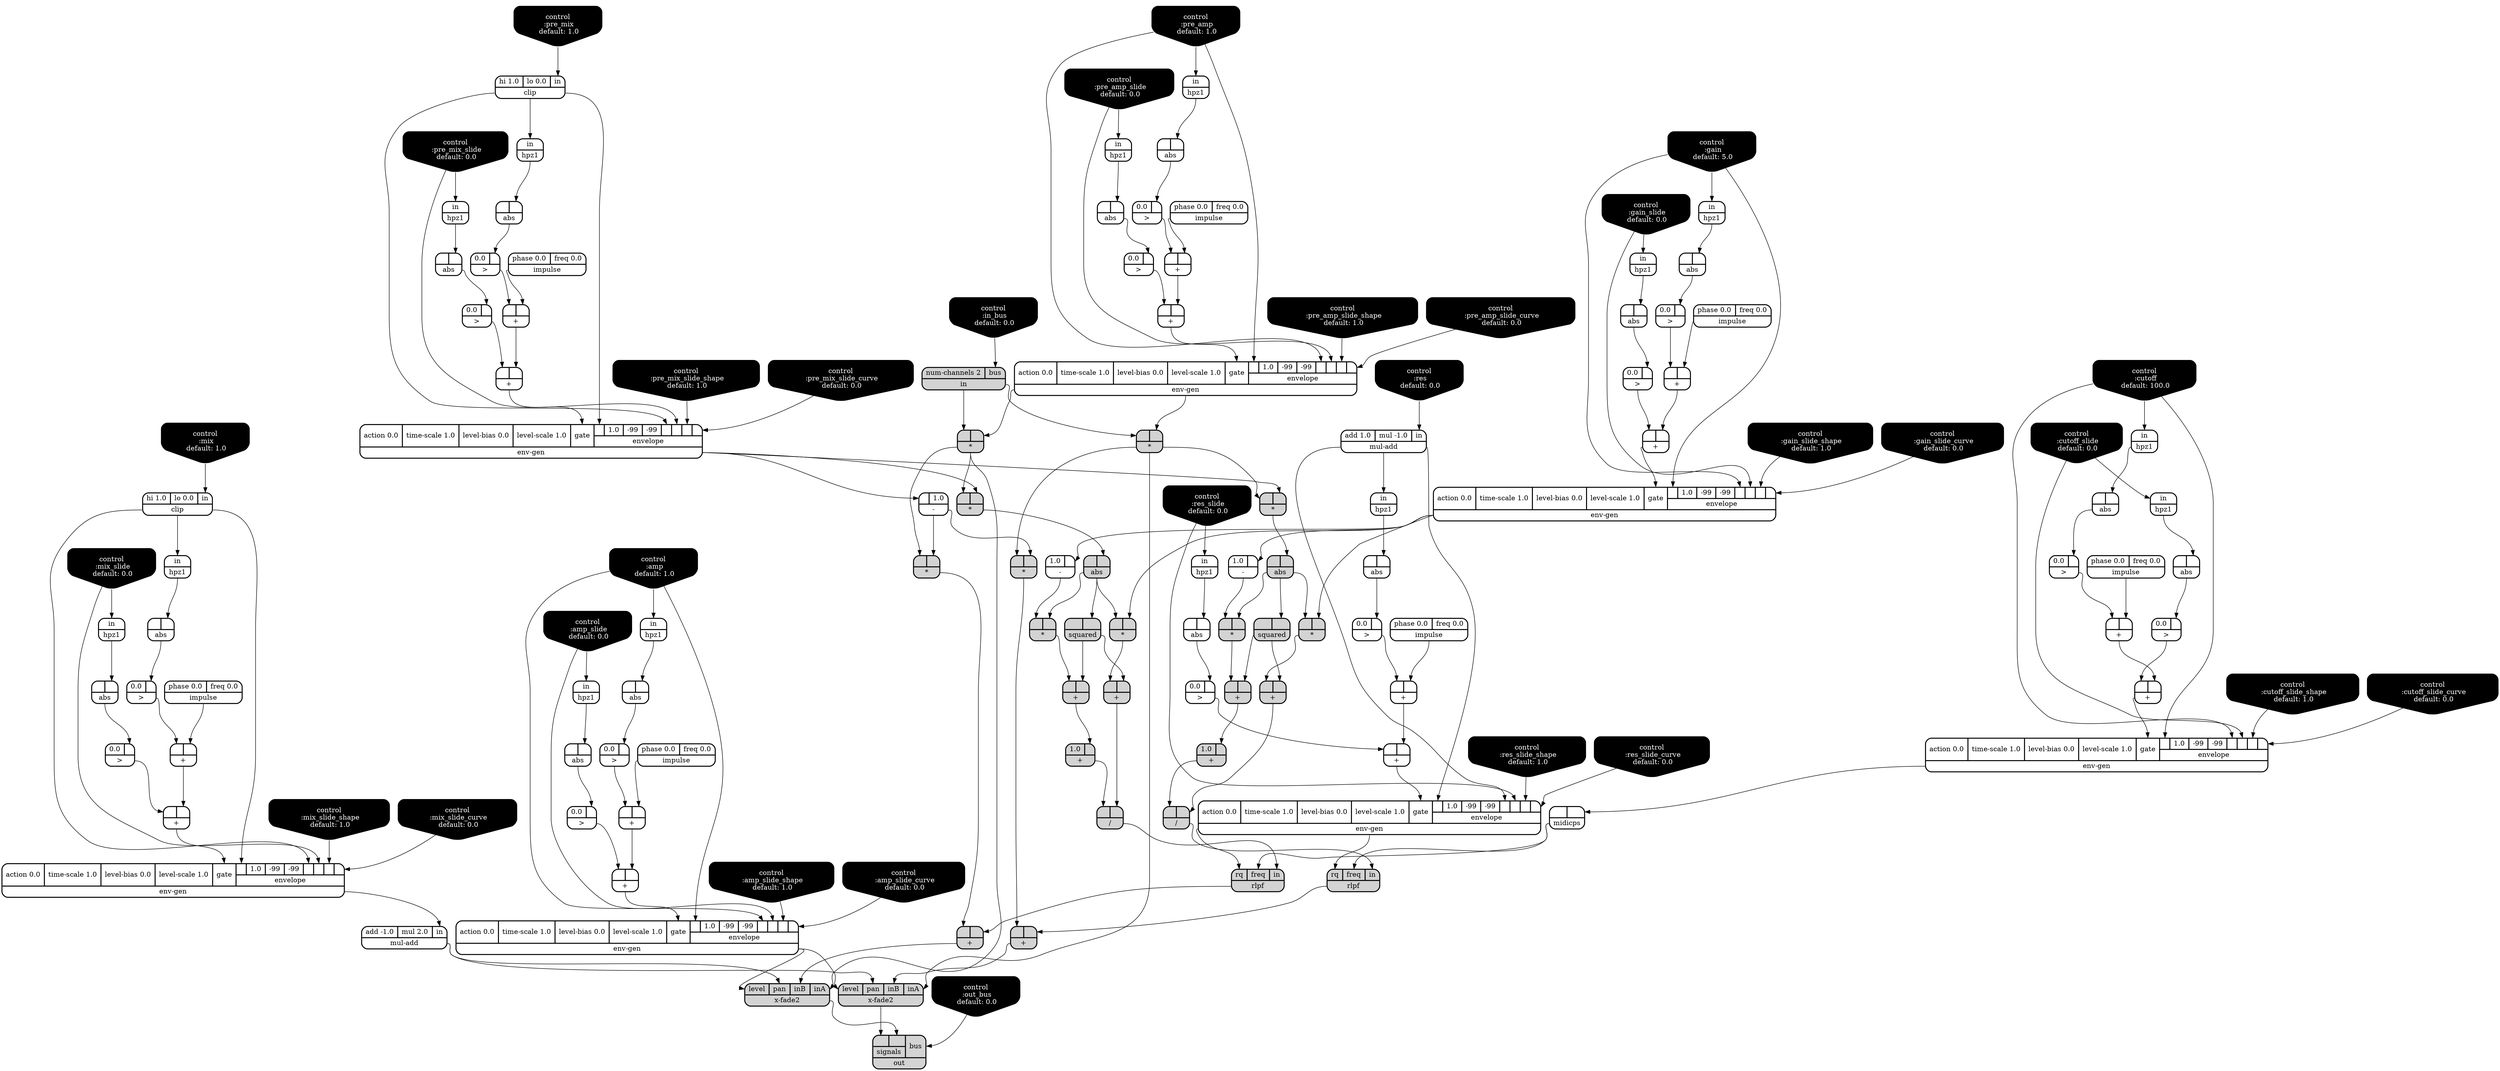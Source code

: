 digraph synthdef {
41 [label = "{{ <b> |<a> } |<__UG_NAME__>* }" style="filled, bold, rounded"  shape=record rankdir=LR];
56 [label = "{{ <b> |<a> } |<__UG_NAME__>* }" style="filled, bold, rounded"  shape=record rankdir=LR];
57 [label = "{{ <b> |<a> } |<__UG_NAME__>* }" style="filled, bold, rounded"  shape=record rankdir=LR];
67 [label = "{{ <b> |<a> } |<__UG_NAME__>* }" style="filled, bold, rounded"  shape=record rankdir=LR];
70 [label = "{{ <b> |<a> } |<__UG_NAME__>* }" style="filled, bold, rounded"  shape=record rankdir=LR];
98 [label = "{{ <b> |<a> } |<__UG_NAME__>* }" style="filled, bold, rounded"  shape=record rankdir=LR];
100 [label = "{{ <b> |<a> } |<__UG_NAME__>* }" style="filled, bold, rounded"  shape=record rankdir=LR];
104 [label = "{{ <b> |<a> } |<__UG_NAME__>* }" style="filled, bold, rounded"  shape=record rankdir=LR];
124 [label = "{{ <b> |<a> } |<__UG_NAME__>* }" style="filled, bold, rounded"  shape=record rankdir=LR];
128 [label = "{{ <b> |<a> } |<__UG_NAME__>* }" style="filled, bold, rounded"  shape=record rankdir=LR];
34 [label = "{{ <b> |<a> } |<__UG_NAME__>+ }" style="bold, rounded" shape=record rankdir=LR];
38 [label = "{{ <b> |<a> } |<__UG_NAME__>+ }" style="bold, rounded" shape=record rankdir=LR];
51 [label = "{{ <b> |<a> } |<__UG_NAME__>+ }" style="bold, rounded" shape=record rankdir=LR];
54 [label = "{{ <b> |<a> } |<__UG_NAME__>+ }" style="bold, rounded" shape=record rankdir=LR];
64 [label = "{{ <b> |<a> } |<__UG_NAME__>+ }" style="bold, rounded" shape=record rankdir=LR];
65 [label = "{{ <b> |<a> } |<__UG_NAME__>+ }" style="bold, rounded" shape=record rankdir=LR];
68 [label = "{{ <b> |<a> } |<__UG_NAME__>+ }" style="filled, bold, rounded"  shape=record rankdir=LR];
71 [label = "{{ <b> |<a> } |<__UG_NAME__>+ }" style="filled, bold, rounded"  shape=record rankdir=LR];
72 [label = "{{ <b> 1.0|<a> } |<__UG_NAME__>+ }" style="filled, bold, rounded"  shape=record rankdir=LR];
78 [label = "{{ <b> |<a> } |<__UG_NAME__>+ }" style="bold, rounded" shape=record rankdir=LR];
82 [label = "{{ <b> |<a> } |<__UG_NAME__>+ }" style="bold, rounded" shape=record rankdir=LR];
90 [label = "{{ <b> |<a> } |<__UG_NAME__>+ }" style="bold, rounded" shape=record rankdir=LR];
94 [label = "{{ <b> |<a> } |<__UG_NAME__>+ }" style="bold, rounded" shape=record rankdir=LR];
99 [label = "{{ <b> |<a> } |<__UG_NAME__>+ }" style="filled, bold, rounded"  shape=record rankdir=LR];
105 [label = "{{ <b> |<a> } |<__UG_NAME__>+ }" style="filled, bold, rounded"  shape=record rankdir=LR];
106 [label = "{{ <b> 1.0|<a> } |<__UG_NAME__>+ }" style="filled, bold, rounded"  shape=record rankdir=LR];
111 [label = "{{ <b> |<a> } |<__UG_NAME__>+ }" style="bold, rounded" shape=record rankdir=LR];
118 [label = "{{ <b> |<a> } |<__UG_NAME__>+ }" style="bold, rounded" shape=record rankdir=LR];
122 [label = "{{ <b> |<a> } |<__UG_NAME__>+ }" style="bold, rounded" shape=record rankdir=LR];
125 [label = "{{ <b> |<a> } |<__UG_NAME__>+ }" style="filled, bold, rounded"  shape=record rankdir=LR];
129 [label = "{{ <b> |<a> } |<__UG_NAME__>+ }" style="filled, bold, rounded"  shape=record rankdir=LR];
132 [label = "{{ <b> |<a> } |<__UG_NAME__>+ }" style="bold, rounded" shape=record rankdir=LR];
69 [label = "{{ <b> 1.0|<a> } |<__UG_NAME__>- }" style="bold, rounded" shape=record rankdir=LR];
97 [label = "{{ <b> |<a> 1.0} |<__UG_NAME__>- }" style="bold, rounded" shape=record rankdir=LR];
103 [label = "{{ <b> 1.0|<a> } |<__UG_NAME__>- }" style="bold, rounded" shape=record rankdir=LR];
73 [label = "{{ <b> |<a> } |<__UG_NAME__>/ }" style="filled, bold, rounded"  shape=record rankdir=LR];
126 [label = "{{ <b> |<a> } |<__UG_NAME__>/ }" style="filled, bold, rounded"  shape=record rankdir=LR];
33 [label = "{{ <b> 0.0|<a> } |<__UG_NAME__>\> }" style="bold, rounded" shape=record rankdir=LR];
37 [label = "{{ <b> 0.0|<a> } |<__UG_NAME__>\> }" style="bold, rounded" shape=record rankdir=LR];
45 [label = "{{ <b> 0.0|<a> } |<__UG_NAME__>\> }" style="bold, rounded" shape=record rankdir=LR];
50 [label = "{{ <b> 0.0|<a> } |<__UG_NAME__>\> }" style="bold, rounded" shape=record rankdir=LR];
53 [label = "{{ <b> 0.0|<a> } |<__UG_NAME__>\> }" style="bold, rounded" shape=record rankdir=LR];
63 [label = "{{ <b> 0.0|<a> } |<__UG_NAME__>\> }" style="bold, rounded" shape=record rankdir=LR];
77 [label = "{{ <b> 0.0|<a> } |<__UG_NAME__>\> }" style="bold, rounded" shape=record rankdir=LR];
81 [label = "{{ <b> 0.0|<a> } |<__UG_NAME__>\> }" style="bold, rounded" shape=record rankdir=LR];
89 [label = "{{ <b> 0.0|<a> } |<__UG_NAME__>\> }" style="bold, rounded" shape=record rankdir=LR];
93 [label = "{{ <b> 0.0|<a> } |<__UG_NAME__>\> }" style="bold, rounded" shape=record rankdir=LR];
110 [label = "{{ <b> 0.0|<a> } |<__UG_NAME__>\> }" style="bold, rounded" shape=record rankdir=LR];
117 [label = "{{ <b> 0.0|<a> } |<__UG_NAME__>\> }" style="bold, rounded" shape=record rankdir=LR];
121 [label = "{{ <b> 0.0|<a> } |<__UG_NAME__>\> }" style="bold, rounded" shape=record rankdir=LR];
131 [label = "{{ <b> 0.0|<a> } |<__UG_NAME__>\> }" style="bold, rounded" shape=record rankdir=LR];
32 [label = "{{ <b> |<a> } |<__UG_NAME__>abs }" style="bold, rounded" shape=record rankdir=LR];
36 [label = "{{ <b> |<a> } |<__UG_NAME__>abs }" style="bold, rounded" shape=record rankdir=LR];
44 [label = "{{ <b> |<a> } |<__UG_NAME__>abs }" style="bold, rounded" shape=record rankdir=LR];
49 [label = "{{ <b> |<a> } |<__UG_NAME__>abs }" style="bold, rounded" shape=record rankdir=LR];
52 [label = "{{ <b> |<a> } |<__UG_NAME__>abs }" style="bold, rounded" shape=record rankdir=LR];
58 [label = "{{ <b> |<a> } |<__UG_NAME__>abs }" style="filled, bold, rounded"  shape=record rankdir=LR];
62 [label = "{{ <b> |<a> } |<__UG_NAME__>abs }" style="bold, rounded" shape=record rankdir=LR];
76 [label = "{{ <b> |<a> } |<__UG_NAME__>abs }" style="bold, rounded" shape=record rankdir=LR];
80 [label = "{{ <b> |<a> } |<__UG_NAME__>abs }" style="bold, rounded" shape=record rankdir=LR];
88 [label = "{{ <b> |<a> } |<__UG_NAME__>abs }" style="bold, rounded" shape=record rankdir=LR];
92 [label = "{{ <b> |<a> } |<__UG_NAME__>abs }" style="bold, rounded" shape=record rankdir=LR];
101 [label = "{{ <b> |<a> } |<__UG_NAME__>abs }" style="filled, bold, rounded"  shape=record rankdir=LR];
109 [label = "{{ <b> |<a> } |<__UG_NAME__>abs }" style="bold, rounded" shape=record rankdir=LR];
116 [label = "{{ <b> |<a> } |<__UG_NAME__>abs }" style="bold, rounded" shape=record rankdir=LR];
120 [label = "{{ <b> |<a> } |<__UG_NAME__>abs }" style="bold, rounded" shape=record rankdir=LR];
130 [label = "{{ <b> |<a> } |<__UG_NAME__>abs }" style="bold, rounded" shape=record rankdir=LR];
47 [label = "{{ <hi> hi 1.0|<lo> lo 0.0|<in> in} |<__UG_NAME__>clip }" style="bold, rounded" shape=record rankdir=LR];
114 [label = "{{ <hi> hi 1.0|<lo> lo 0.0|<in> in} |<__UG_NAME__>clip }" style="bold, rounded" shape=record rankdir=LR];
0 [label = "control
 :gain
 default: 5.0" shape=invhouse style="rounded, filled, bold" fillcolor=black fontcolor=white ]; 
1 [label = "control
 :gain_slide
 default: 0.0" shape=invhouse style="rounded, filled, bold" fillcolor=black fontcolor=white ]; 
2 [label = "control
 :gain_slide_shape
 default: 1.0" shape=invhouse style="rounded, filled, bold" fillcolor=black fontcolor=white ]; 
3 [label = "control
 :gain_slide_curve
 default: 0.0" shape=invhouse style="rounded, filled, bold" fillcolor=black fontcolor=white ]; 
4 [label = "control
 :cutoff
 default: 100.0" shape=invhouse style="rounded, filled, bold" fillcolor=black fontcolor=white ]; 
5 [label = "control
 :cutoff_slide
 default: 0.0" shape=invhouse style="rounded, filled, bold" fillcolor=black fontcolor=white ]; 
6 [label = "control
 :cutoff_slide_shape
 default: 1.0" shape=invhouse style="rounded, filled, bold" fillcolor=black fontcolor=white ]; 
7 [label = "control
 :cutoff_slide_curve
 default: 0.0" shape=invhouse style="rounded, filled, bold" fillcolor=black fontcolor=white ]; 
8 [label = "control
 :res
 default: 0.0" shape=invhouse style="rounded, filled, bold" fillcolor=black fontcolor=white ]; 
9 [label = "control
 :res_slide
 default: 0.0" shape=invhouse style="rounded, filled, bold" fillcolor=black fontcolor=white ]; 
10 [label = "control
 :res_slide_shape
 default: 1.0" shape=invhouse style="rounded, filled, bold" fillcolor=black fontcolor=white ]; 
11 [label = "control
 :res_slide_curve
 default: 0.0" shape=invhouse style="rounded, filled, bold" fillcolor=black fontcolor=white ]; 
12 [label = "control
 :pre_amp
 default: 1.0" shape=invhouse style="rounded, filled, bold" fillcolor=black fontcolor=white ]; 
13 [label = "control
 :pre_amp_slide
 default: 0.0" shape=invhouse style="rounded, filled, bold" fillcolor=black fontcolor=white ]; 
14 [label = "control
 :pre_amp_slide_shape
 default: 1.0" shape=invhouse style="rounded, filled, bold" fillcolor=black fontcolor=white ]; 
15 [label = "control
 :pre_amp_slide_curve
 default: 0.0" shape=invhouse style="rounded, filled, bold" fillcolor=black fontcolor=white ]; 
16 [label = "control
 :amp
 default: 1.0" shape=invhouse style="rounded, filled, bold" fillcolor=black fontcolor=white ]; 
17 [label = "control
 :amp_slide
 default: 0.0" shape=invhouse style="rounded, filled, bold" fillcolor=black fontcolor=white ]; 
18 [label = "control
 :amp_slide_shape
 default: 1.0" shape=invhouse style="rounded, filled, bold" fillcolor=black fontcolor=white ]; 
19 [label = "control
 :amp_slide_curve
 default: 0.0" shape=invhouse style="rounded, filled, bold" fillcolor=black fontcolor=white ]; 
20 [label = "control
 :mix
 default: 1.0" shape=invhouse style="rounded, filled, bold" fillcolor=black fontcolor=white ]; 
21 [label = "control
 :mix_slide
 default: 0.0" shape=invhouse style="rounded, filled, bold" fillcolor=black fontcolor=white ]; 
22 [label = "control
 :mix_slide_shape
 default: 1.0" shape=invhouse style="rounded, filled, bold" fillcolor=black fontcolor=white ]; 
23 [label = "control
 :mix_slide_curve
 default: 0.0" shape=invhouse style="rounded, filled, bold" fillcolor=black fontcolor=white ]; 
24 [label = "control
 :pre_mix
 default: 1.0" shape=invhouse style="rounded, filled, bold" fillcolor=black fontcolor=white ]; 
25 [label = "control
 :pre_mix_slide
 default: 0.0" shape=invhouse style="rounded, filled, bold" fillcolor=black fontcolor=white ]; 
26 [label = "control
 :pre_mix_slide_shape
 default: 1.0" shape=invhouse style="rounded, filled, bold" fillcolor=black fontcolor=white ]; 
27 [label = "control
 :pre_mix_slide_curve
 default: 0.0" shape=invhouse style="rounded, filled, bold" fillcolor=black fontcolor=white ]; 
28 [label = "control
 :in_bus
 default: 0.0" shape=invhouse style="rounded, filled, bold" fillcolor=black fontcolor=white ]; 
29 [label = "control
 :out_bus
 default: 0.0" shape=invhouse style="rounded, filled, bold" fillcolor=black fontcolor=white ]; 
39 [label = "{{ <action> action 0.0|<time____scale> time-scale 1.0|<level____bias> level-bias 0.0|<level____scale> level-scale 1.0|<gate> gate|{{<envelope___control___0>|1.0|-99|-99|<envelope___control___4>|<envelope___control___5>|<envelope___control___6>|<envelope___control___7>}|envelope}} |<__UG_NAME__>env-gen }" style="bold, rounded" shape=record rankdir=LR];
55 [label = "{{ <action> action 0.0|<time____scale> time-scale 1.0|<level____bias> level-bias 0.0|<level____scale> level-scale 1.0|<gate> gate|{{<envelope___clip___0>|1.0|-99|-99|<envelope___clip___4>|<envelope___control___5>|<envelope___control___6>|<envelope___control___7>}|envelope}} |<__UG_NAME__>env-gen }" style="bold, rounded" shape=record rankdir=LR];
66 [label = "{{ <action> action 0.0|<time____scale> time-scale 1.0|<level____bias> level-bias 0.0|<level____scale> level-scale 1.0|<gate> gate|{{<envelope___control___0>|1.0|-99|-99|<envelope___control___4>|<envelope___control___5>|<envelope___control___6>|<envelope___control___7>}|envelope}} |<__UG_NAME__>env-gen }" style="bold, rounded" shape=record rankdir=LR];
83 [label = "{{ <action> action 0.0|<time____scale> time-scale 1.0|<level____bias> level-bias 0.0|<level____scale> level-scale 1.0|<gate> gate|{{<envelope___control___0>|1.0|-99|-99|<envelope___control___4>|<envelope___control___5>|<envelope___control___6>|<envelope___control___7>}|envelope}} |<__UG_NAME__>env-gen }" style="bold, rounded" shape=record rankdir=LR];
95 [label = "{{ <action> action 0.0|<time____scale> time-scale 1.0|<level____bias> level-bias 0.0|<level____scale> level-scale 1.0|<gate> gate|{{<envelope___mul____add___0>|1.0|-99|-99|<envelope___mul____add___4>|<envelope___control___5>|<envelope___control___6>|<envelope___control___7>}|envelope}} |<__UG_NAME__>env-gen }" style="bold, rounded" shape=record rankdir=LR];
123 [label = "{{ <action> action 0.0|<time____scale> time-scale 1.0|<level____bias> level-bias 0.0|<level____scale> level-scale 1.0|<gate> gate|{{<envelope___clip___0>|1.0|-99|-99|<envelope___clip___4>|<envelope___control___5>|<envelope___control___6>|<envelope___control___7>}|envelope}} |<__UG_NAME__>env-gen }" style="bold, rounded" shape=record rankdir=LR];
133 [label = "{{ <action> action 0.0|<time____scale> time-scale 1.0|<level____bias> level-bias 0.0|<level____scale> level-scale 1.0|<gate> gate|{{<envelope___control___0>|1.0|-99|-99|<envelope___control___4>|<envelope___control___5>|<envelope___control___6>|<envelope___control___7>}|envelope}} |<__UG_NAME__>env-gen }" style="bold, rounded" shape=record rankdir=LR];
31 [label = "{{ <in> in} |<__UG_NAME__>hpz1 }" style="bold, rounded" shape=record rankdir=LR];
35 [label = "{{ <in> in} |<__UG_NAME__>hpz1 }" style="bold, rounded" shape=record rankdir=LR];
42 [label = "{{ <in> in} |<__UG_NAME__>hpz1 }" style="bold, rounded" shape=record rankdir=LR];
43 [label = "{{ <in> in} |<__UG_NAME__>hpz1 }" style="bold, rounded" shape=record rankdir=LR];
48 [label = "{{ <in> in} |<__UG_NAME__>hpz1 }" style="bold, rounded" shape=record rankdir=LR];
61 [label = "{{ <in> in} |<__UG_NAME__>hpz1 }" style="bold, rounded" shape=record rankdir=LR];
75 [label = "{{ <in> in} |<__UG_NAME__>hpz1 }" style="bold, rounded" shape=record rankdir=LR];
79 [label = "{{ <in> in} |<__UG_NAME__>hpz1 }" style="bold, rounded" shape=record rankdir=LR];
87 [label = "{{ <in> in} |<__UG_NAME__>hpz1 }" style="bold, rounded" shape=record rankdir=LR];
91 [label = "{{ <in> in} |<__UG_NAME__>hpz1 }" style="bold, rounded" shape=record rankdir=LR];
108 [label = "{{ <in> in} |<__UG_NAME__>hpz1 }" style="bold, rounded" shape=record rankdir=LR];
112 [label = "{{ <in> in} |<__UG_NAME__>hpz1 }" style="bold, rounded" shape=record rankdir=LR];
115 [label = "{{ <in> in} |<__UG_NAME__>hpz1 }" style="bold, rounded" shape=record rankdir=LR];
119 [label = "{{ <in> in} |<__UG_NAME__>hpz1 }" style="bold, rounded" shape=record rankdir=LR];
30 [label = "{{ <phase> phase 0.0|<freq> freq 0.0} |<__UG_NAME__>impulse }" style="bold, rounded" shape=record rankdir=LR];
46 [label = "{{ <phase> phase 0.0|<freq> freq 0.0} |<__UG_NAME__>impulse }" style="bold, rounded" shape=record rankdir=LR];
60 [label = "{{ <phase> phase 0.0|<freq> freq 0.0} |<__UG_NAME__>impulse }" style="bold, rounded" shape=record rankdir=LR];
74 [label = "{{ <phase> phase 0.0|<freq> freq 0.0} |<__UG_NAME__>impulse }" style="bold, rounded" shape=record rankdir=LR];
85 [label = "{{ <phase> phase 0.0|<freq> freq 0.0} |<__UG_NAME__>impulse }" style="bold, rounded" shape=record rankdir=LR];
107 [label = "{{ <phase> phase 0.0|<freq> freq 0.0} |<__UG_NAME__>impulse }" style="bold, rounded" shape=record rankdir=LR];
113 [label = "{{ <phase> phase 0.0|<freq> freq 0.0} |<__UG_NAME__>impulse }" style="bold, rounded" shape=record rankdir=LR];
40 [label = "{{ <num____channels> num-channels 2|<bus> bus} |<__UG_NAME__>in }" style="filled, bold, rounded"  shape=record rankdir=LR];
84 [label = "{{ <b> |<a> } |<__UG_NAME__>midicps }" style="bold, rounded" shape=record rankdir=LR];
86 [label = "{{ <add> add 1.0|<mul> mul -1.0|<in> in} |<__UG_NAME__>mul-add }" style="bold, rounded" shape=record rankdir=LR];
134 [label = "{{ <add> add -1.0|<mul> mul 2.0|<in> in} |<__UG_NAME__>mul-add }" style="bold, rounded" shape=record rankdir=LR];
137 [label = "{{ {{<signals___x____fade2___0>|<signals___x____fade2___1>}|signals}|<bus> bus} |<__UG_NAME__>out }" style="filled, bold, rounded"  shape=record rankdir=LR];
96 [label = "{{ <rq> rq|<freq> freq|<in> in} |<__UG_NAME__>rlpf }" style="filled, bold, rounded"  shape=record rankdir=LR];
127 [label = "{{ <rq> rq|<freq> freq|<in> in} |<__UG_NAME__>rlpf }" style="filled, bold, rounded"  shape=record rankdir=LR];
59 [label = "{{ <b> |<a> } |<__UG_NAME__>squared }" style="filled, bold, rounded"  shape=record rankdir=LR];
102 [label = "{{ <b> |<a> } |<__UG_NAME__>squared }" style="filled, bold, rounded"  shape=record rankdir=LR];
135 [label = "{{ <level> level|<pan> pan|<inb> inB|<ina> inA} |<__UG_NAME__>x-fade2 }" style="filled, bold, rounded"  shape=record rankdir=LR];
136 [label = "{{ <level> level|<pan> pan|<inb> inB|<ina> inA} |<__UG_NAME__>x-fade2 }" style="filled, bold, rounded"  shape=record rankdir=LR];

39:__UG_NAME__ -> 41:a ;
40:__UG_NAME__ -> 41:b ;
39:__UG_NAME__ -> 56:a ;
40:__UG_NAME__ -> 56:b ;
55:__UG_NAME__ -> 57:a ;
56:__UG_NAME__ -> 57:b ;
66:__UG_NAME__ -> 67:a ;
58:__UG_NAME__ -> 67:b ;
58:__UG_NAME__ -> 70:a ;
69:__UG_NAME__ -> 70:b ;
97:__UG_NAME__ -> 98:a ;
56:__UG_NAME__ -> 98:b ;
55:__UG_NAME__ -> 100:a ;
41:__UG_NAME__ -> 100:b ;
101:__UG_NAME__ -> 104:a ;
103:__UG_NAME__ -> 104:b ;
66:__UG_NAME__ -> 124:a ;
101:__UG_NAME__ -> 124:b ;
97:__UG_NAME__ -> 128:a ;
41:__UG_NAME__ -> 128:b ;
30:__UG_NAME__ -> 34:a ;
33:__UG_NAME__ -> 34:b ;
34:__UG_NAME__ -> 38:a ;
37:__UG_NAME__ -> 38:b ;
46:__UG_NAME__ -> 51:a ;
50:__UG_NAME__ -> 51:b ;
51:__UG_NAME__ -> 54:a ;
53:__UG_NAME__ -> 54:b ;
60:__UG_NAME__ -> 64:a ;
63:__UG_NAME__ -> 64:b ;
64:__UG_NAME__ -> 65:a ;
45:__UG_NAME__ -> 65:b ;
59:__UG_NAME__ -> 68:a ;
67:__UG_NAME__ -> 68:b ;
59:__UG_NAME__ -> 71:a ;
70:__UG_NAME__ -> 71:b ;
71:__UG_NAME__ -> 72:a ;
74:__UG_NAME__ -> 78:a ;
77:__UG_NAME__ -> 78:b ;
78:__UG_NAME__ -> 82:a ;
81:__UG_NAME__ -> 82:b ;
85:__UG_NAME__ -> 90:a ;
89:__UG_NAME__ -> 90:b ;
90:__UG_NAME__ -> 94:a ;
93:__UG_NAME__ -> 94:b ;
96:__UG_NAME__ -> 99:a ;
98:__UG_NAME__ -> 99:b ;
102:__UG_NAME__ -> 105:a ;
104:__UG_NAME__ -> 105:b ;
105:__UG_NAME__ -> 106:a ;
107:__UG_NAME__ -> 111:a ;
110:__UG_NAME__ -> 111:b ;
113:__UG_NAME__ -> 118:a ;
117:__UG_NAME__ -> 118:b ;
118:__UG_NAME__ -> 122:a ;
121:__UG_NAME__ -> 122:b ;
102:__UG_NAME__ -> 125:a ;
124:__UG_NAME__ -> 125:b ;
127:__UG_NAME__ -> 129:a ;
128:__UG_NAME__ -> 129:b ;
111:__UG_NAME__ -> 132:a ;
131:__UG_NAME__ -> 132:b ;
66:__UG_NAME__ -> 69:a ;
55:__UG_NAME__ -> 97:b ;
66:__UG_NAME__ -> 103:a ;
68:__UG_NAME__ -> 73:a ;
72:__UG_NAME__ -> 73:b ;
125:__UG_NAME__ -> 126:a ;
106:__UG_NAME__ -> 126:b ;
32:__UG_NAME__ -> 33:a ;
36:__UG_NAME__ -> 37:a ;
44:__UG_NAME__ -> 45:a ;
49:__UG_NAME__ -> 50:a ;
52:__UG_NAME__ -> 53:a ;
62:__UG_NAME__ -> 63:a ;
76:__UG_NAME__ -> 77:a ;
80:__UG_NAME__ -> 81:a ;
88:__UG_NAME__ -> 89:a ;
92:__UG_NAME__ -> 93:a ;
109:__UG_NAME__ -> 110:a ;
116:__UG_NAME__ -> 117:a ;
120:__UG_NAME__ -> 121:a ;
130:__UG_NAME__ -> 131:a ;
31:__UG_NAME__ -> 32:a ;
35:__UG_NAME__ -> 36:a ;
43:__UG_NAME__ -> 44:a ;
48:__UG_NAME__ -> 49:a ;
42:__UG_NAME__ -> 52:a ;
57:__UG_NAME__ -> 58:a ;
61:__UG_NAME__ -> 62:a ;
75:__UG_NAME__ -> 76:a ;
79:__UG_NAME__ -> 80:a ;
87:__UG_NAME__ -> 88:a ;
91:__UG_NAME__ -> 92:a ;
100:__UG_NAME__ -> 101:a ;
108:__UG_NAME__ -> 109:a ;
115:__UG_NAME__ -> 116:a ;
119:__UG_NAME__ -> 120:a ;
112:__UG_NAME__ -> 130:a ;
24:__UG_NAME__ -> 47:in ;
20:__UG_NAME__ -> 114:in ;
12:__UG_NAME__ -> 39:envelope___control___0 ;
12:__UG_NAME__ -> 39:envelope___control___4 ;
13:__UG_NAME__ -> 39:envelope___control___5 ;
14:__UG_NAME__ -> 39:envelope___control___6 ;
15:__UG_NAME__ -> 39:envelope___control___7 ;
38:__UG_NAME__ -> 39:gate ;
47:__UG_NAME__ -> 55:envelope___clip___0 ;
47:__UG_NAME__ -> 55:envelope___clip___4 ;
25:__UG_NAME__ -> 55:envelope___control___5 ;
26:__UG_NAME__ -> 55:envelope___control___6 ;
27:__UG_NAME__ -> 55:envelope___control___7 ;
54:__UG_NAME__ -> 55:gate ;
0:__UG_NAME__ -> 66:envelope___control___0 ;
0:__UG_NAME__ -> 66:envelope___control___4 ;
1:__UG_NAME__ -> 66:envelope___control___5 ;
2:__UG_NAME__ -> 66:envelope___control___6 ;
3:__UG_NAME__ -> 66:envelope___control___7 ;
65:__UG_NAME__ -> 66:gate ;
4:__UG_NAME__ -> 83:envelope___control___0 ;
4:__UG_NAME__ -> 83:envelope___control___4 ;
5:__UG_NAME__ -> 83:envelope___control___5 ;
6:__UG_NAME__ -> 83:envelope___control___6 ;
7:__UG_NAME__ -> 83:envelope___control___7 ;
82:__UG_NAME__ -> 83:gate ;
86:__UG_NAME__ -> 95:envelope___mul____add___0 ;
86:__UG_NAME__ -> 95:envelope___mul____add___4 ;
9:__UG_NAME__ -> 95:envelope___control___5 ;
10:__UG_NAME__ -> 95:envelope___control___6 ;
11:__UG_NAME__ -> 95:envelope___control___7 ;
94:__UG_NAME__ -> 95:gate ;
114:__UG_NAME__ -> 123:envelope___clip___0 ;
114:__UG_NAME__ -> 123:envelope___clip___4 ;
21:__UG_NAME__ -> 123:envelope___control___5 ;
22:__UG_NAME__ -> 123:envelope___control___6 ;
23:__UG_NAME__ -> 123:envelope___control___7 ;
122:__UG_NAME__ -> 123:gate ;
16:__UG_NAME__ -> 133:envelope___control___0 ;
16:__UG_NAME__ -> 133:envelope___control___4 ;
17:__UG_NAME__ -> 133:envelope___control___5 ;
18:__UG_NAME__ -> 133:envelope___control___6 ;
19:__UG_NAME__ -> 133:envelope___control___7 ;
132:__UG_NAME__ -> 133:gate ;
12:__UG_NAME__ -> 31:in ;
13:__UG_NAME__ -> 35:in ;
25:__UG_NAME__ -> 42:in ;
1:__UG_NAME__ -> 43:in ;
47:__UG_NAME__ -> 48:in ;
0:__UG_NAME__ -> 61:in ;
4:__UG_NAME__ -> 75:in ;
5:__UG_NAME__ -> 79:in ;
86:__UG_NAME__ -> 87:in ;
9:__UG_NAME__ -> 91:in ;
16:__UG_NAME__ -> 108:in ;
17:__UG_NAME__ -> 112:in ;
114:__UG_NAME__ -> 115:in ;
21:__UG_NAME__ -> 119:in ;
28:__UG_NAME__ -> 40:bus ;
83:__UG_NAME__ -> 84:a ;
8:__UG_NAME__ -> 86:in ;
123:__UG_NAME__ -> 134:in ;
29:__UG_NAME__ -> 137:bus ;
136:__UG_NAME__ -> 137:signals___x____fade2___0 ;
135:__UG_NAME__ -> 137:signals___x____fade2___1 ;
73:__UG_NAME__ -> 96:in ;
84:__UG_NAME__ -> 96:freq ;
95:__UG_NAME__ -> 96:rq ;
126:__UG_NAME__ -> 127:in ;
84:__UG_NAME__ -> 127:freq ;
95:__UG_NAME__ -> 127:rq ;
58:__UG_NAME__ -> 59:a ;
101:__UG_NAME__ -> 102:a ;
41:__UG_NAME__ -> 135:ina ;
129:__UG_NAME__ -> 135:inb ;
134:__UG_NAME__ -> 135:pan ;
133:__UG_NAME__ -> 135:level ;
56:__UG_NAME__ -> 136:ina ;
99:__UG_NAME__ -> 136:inb ;
134:__UG_NAME__ -> 136:pan ;
133:__UG_NAME__ -> 136:level ;

}
